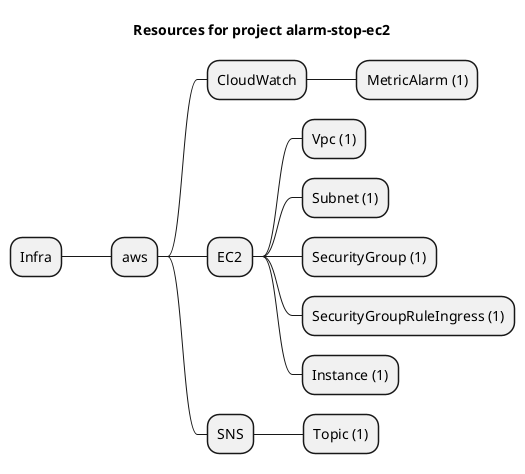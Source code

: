 @startmindmap
title Resources for project alarm-stop-ec2
skinparam monochrome true
+ Infra
++ aws
+++ CloudWatch
++++ MetricAlarm (1)
+++ EC2
++++ Vpc (1)
++++ Subnet (1)
++++ SecurityGroup (1)
++++ SecurityGroupRuleIngress (1)
++++ Instance (1)
+++ SNS
++++ Topic (1)
@endmindmap